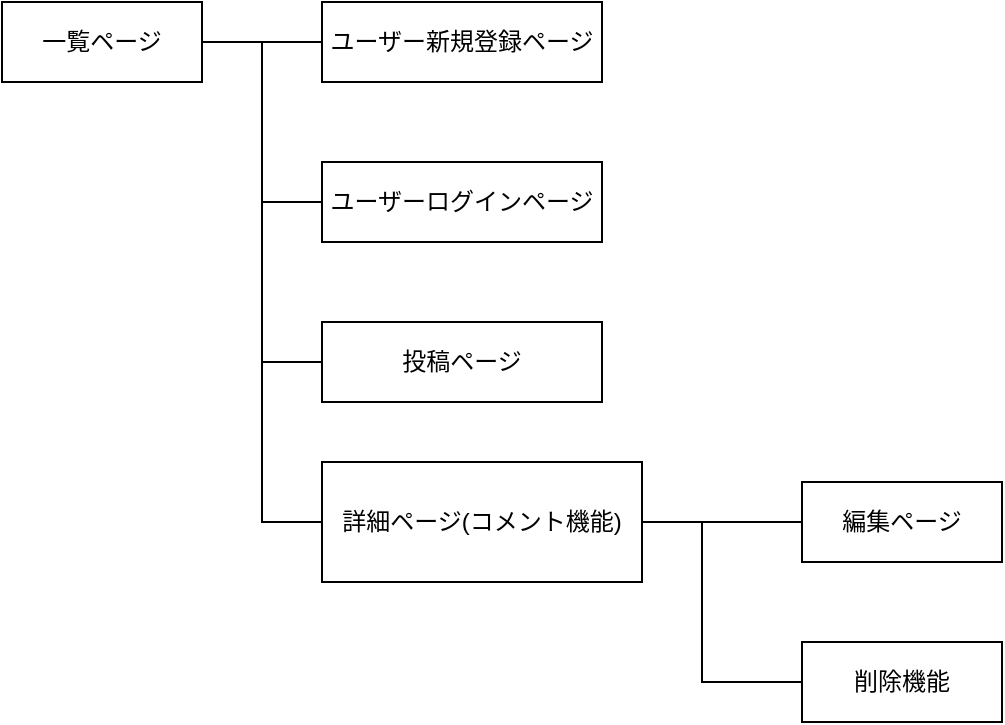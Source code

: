 <mxfile>
    <diagram id="eBAyGhGPy0DJ0F56pSOU" name="ページ1">
        <mxGraphModel dx="976" dy="647" grid="1" gridSize="10" guides="1" tooltips="1" connect="1" arrows="1" fold="1" page="1" pageScale="1" pageWidth="827" pageHeight="1169" math="0" shadow="0">
            <root>
                <mxCell id="0"/>
                <mxCell id="1" parent="0"/>
                <mxCell id="2" value="一覧ページ" style="whiteSpace=wrap;html=1;align=center;" parent="1" vertex="1">
                    <mxGeometry x="40" y="40" width="100" height="40" as="geometry"/>
                </mxCell>
                <mxCell id="3" value="" style="endArrow=none;html=1;rounded=0;exitX=1;exitY=0.5;exitDx=0;exitDy=0;" parent="1" source="2" target="4" edge="1">
                    <mxGeometry relative="1" as="geometry">
                        <mxPoint x="210" y="320" as="sourcePoint"/>
                        <mxPoint x="240" y="60" as="targetPoint"/>
                    </mxGeometry>
                </mxCell>
                <mxCell id="4" value="ユーザー新規登録ページ" style="whiteSpace=wrap;html=1;align=center;" parent="1" vertex="1">
                    <mxGeometry x="200" y="40" width="140" height="40" as="geometry"/>
                </mxCell>
                <mxCell id="5" value="ユーザーログインページ" style="whiteSpace=wrap;html=1;align=center;" parent="1" vertex="1">
                    <mxGeometry x="200" y="120" width="140" height="40" as="geometry"/>
                </mxCell>
                <mxCell id="7" value="投稿ページ" style="whiteSpace=wrap;html=1;align=center;" parent="1" vertex="1">
                    <mxGeometry x="200" y="200" width="140" height="40" as="geometry"/>
                </mxCell>
                <mxCell id="8" value="詳細ページ(コメント機能)" style="whiteSpace=wrap;html=1;align=center;" parent="1" vertex="1">
                    <mxGeometry x="200" y="270" width="160" height="60" as="geometry"/>
                </mxCell>
                <mxCell id="10" value="" style="endArrow=none;html=1;rounded=0;entryX=0;entryY=0.5;entryDx=0;entryDy=0;" parent="1" target="5" edge="1">
                    <mxGeometry relative="1" as="geometry">
                        <mxPoint x="170" y="60" as="sourcePoint"/>
                        <mxPoint x="160" y="160" as="targetPoint"/>
                        <Array as="points">
                            <mxPoint x="170" y="140"/>
                        </Array>
                    </mxGeometry>
                </mxCell>
                <mxCell id="11" value="" style="endArrow=none;html=1;rounded=0;entryX=0;entryY=0.5;entryDx=0;entryDy=0;" parent="1" edge="1">
                    <mxGeometry relative="1" as="geometry">
                        <mxPoint x="170" y="140" as="sourcePoint"/>
                        <mxPoint x="200" y="220" as="targetPoint"/>
                        <Array as="points">
                            <mxPoint x="170" y="220"/>
                        </Array>
                    </mxGeometry>
                </mxCell>
                <mxCell id="13" value="" style="endArrow=none;html=1;rounded=0;entryX=0;entryY=0.5;entryDx=0;entryDy=0;" parent="1" target="8" edge="1">
                    <mxGeometry relative="1" as="geometry">
                        <mxPoint x="170" y="220" as="sourcePoint"/>
                        <mxPoint x="390" y="310" as="targetPoint"/>
                        <Array as="points">
                            <mxPoint x="170" y="300"/>
                        </Array>
                    </mxGeometry>
                </mxCell>
                <mxCell id="14" value="編集ページ" style="whiteSpace=wrap;html=1;align=center;" parent="1" vertex="1">
                    <mxGeometry x="440" y="280" width="100" height="40" as="geometry"/>
                </mxCell>
                <mxCell id="15" value="削除機能" style="whiteSpace=wrap;html=1;align=center;" parent="1" vertex="1">
                    <mxGeometry x="440" y="360" width="100" height="40" as="geometry"/>
                </mxCell>
                <mxCell id="16" value="" style="endArrow=none;html=1;rounded=0;exitX=1;exitY=0.5;exitDx=0;exitDy=0;entryX=0;entryY=0.5;entryDx=0;entryDy=0;" parent="1" source="8" target="14" edge="1">
                    <mxGeometry relative="1" as="geometry">
                        <mxPoint x="280" y="310" as="sourcePoint"/>
                        <mxPoint x="440" y="310" as="targetPoint"/>
                    </mxGeometry>
                </mxCell>
                <mxCell id="17" value="" style="endArrow=none;html=1;rounded=0;entryX=0;entryY=0.5;entryDx=0;entryDy=0;" parent="1" target="15" edge="1">
                    <mxGeometry relative="1" as="geometry">
                        <mxPoint x="390" y="300" as="sourcePoint"/>
                        <mxPoint x="440" y="310" as="targetPoint"/>
                        <Array as="points">
                            <mxPoint x="390" y="380"/>
                        </Array>
                    </mxGeometry>
                </mxCell>
            </root>
        </mxGraphModel>
    </diagram>
</mxfile>
